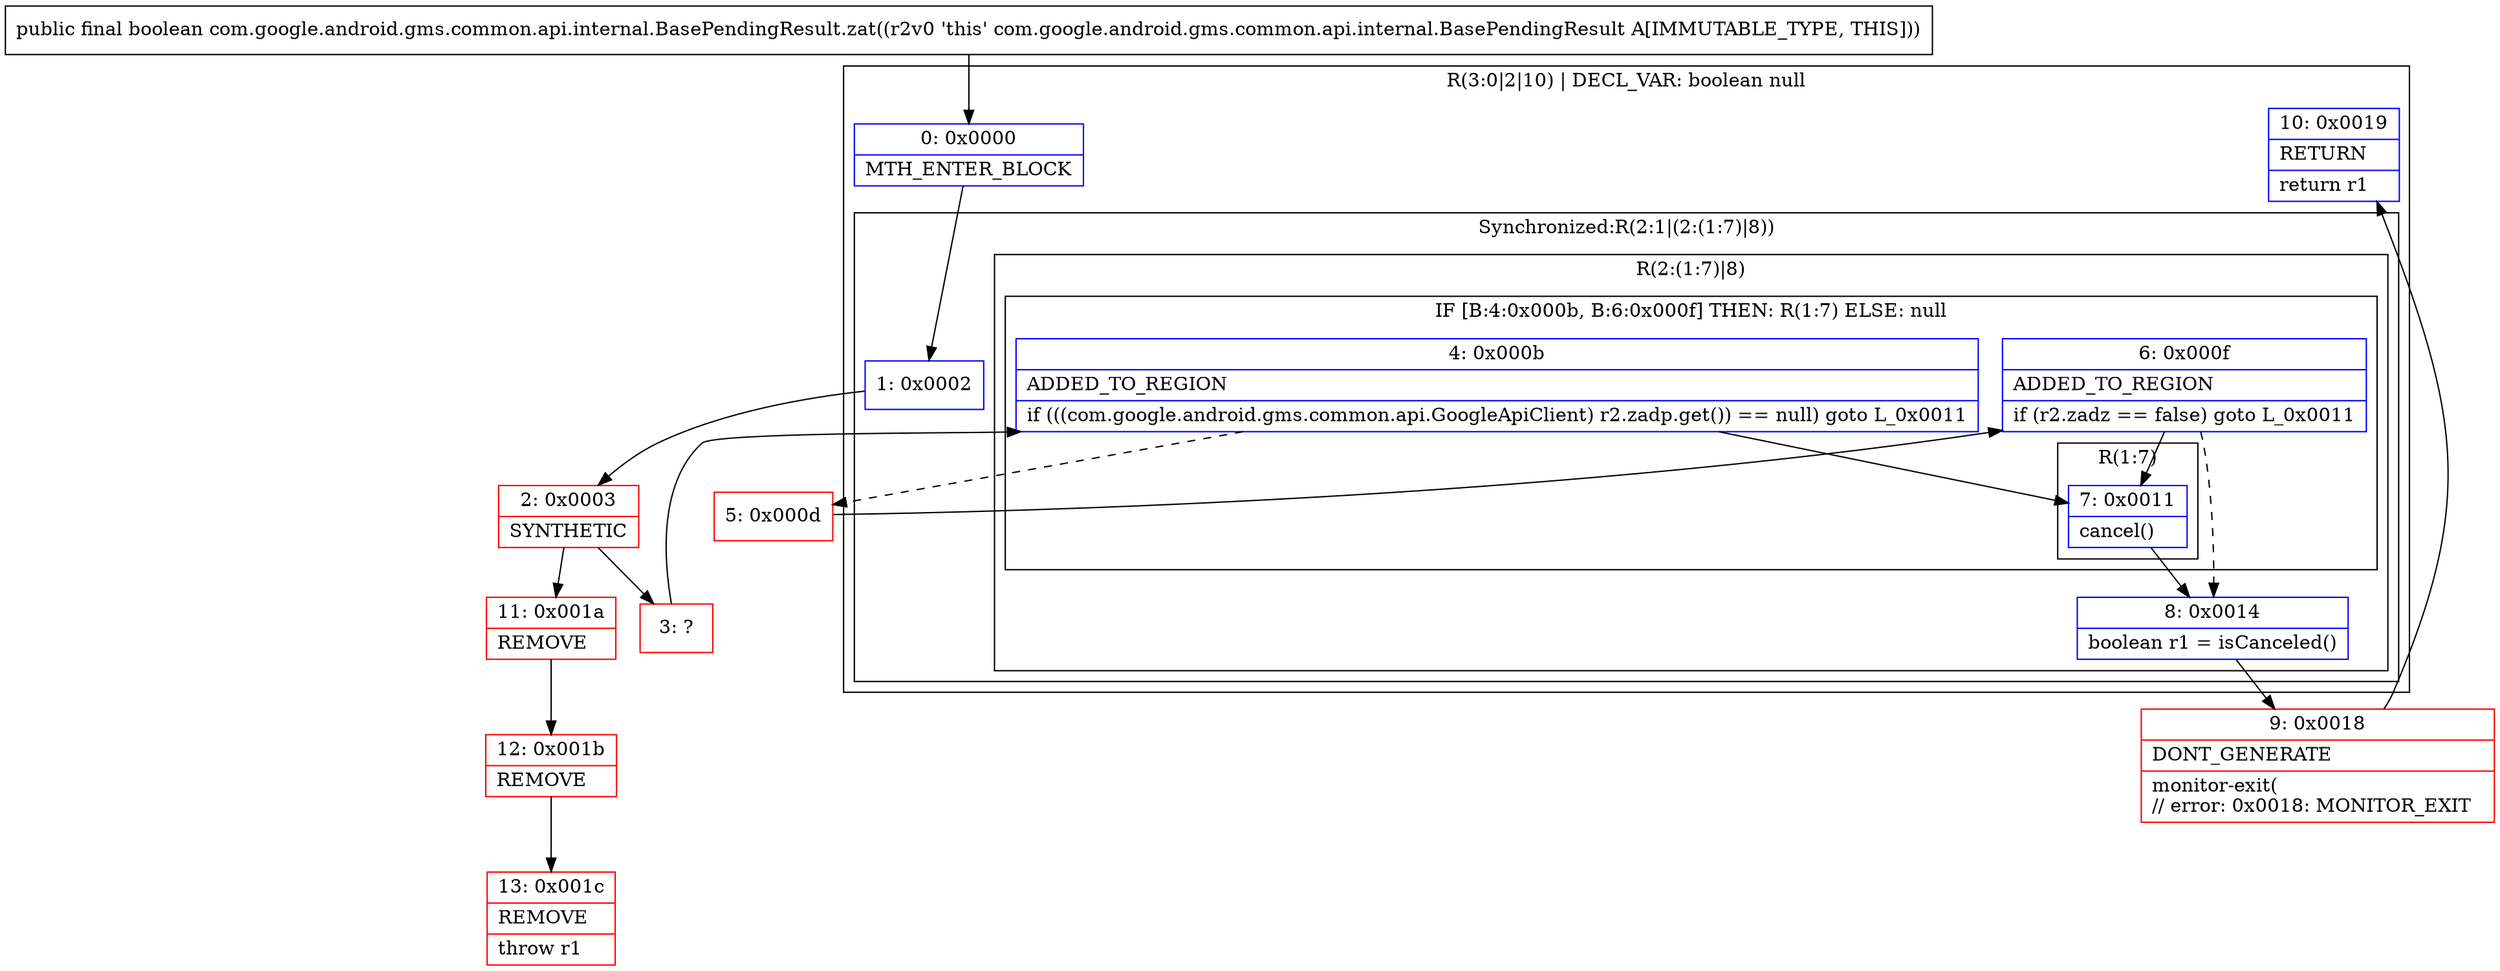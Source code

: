 digraph "CFG forcom.google.android.gms.common.api.internal.BasePendingResult.zat()Z" {
subgraph cluster_Region_104632306 {
label = "R(3:0|2|10) | DECL_VAR: boolean null\l";
node [shape=record,color=blue];
Node_0 [shape=record,label="{0\:\ 0x0000|MTH_ENTER_BLOCK\l}"];
subgraph cluster_SynchronizedRegion_104496316 {
label = "Synchronized:R(2:1|(2:(1:7)|8))";
node [shape=record,color=blue];
Node_1 [shape=record,label="{1\:\ 0x0002}"];
subgraph cluster_Region_29581754 {
label = "R(2:(1:7)|8)";
node [shape=record,color=blue];
subgraph cluster_IfRegion_2022795859 {
label = "IF [B:4:0x000b, B:6:0x000f] THEN: R(1:7) ELSE: null";
node [shape=record,color=blue];
Node_4 [shape=record,label="{4\:\ 0x000b|ADDED_TO_REGION\l|if (((com.google.android.gms.common.api.GoogleApiClient) r2.zadp.get()) == null) goto L_0x0011\l}"];
Node_6 [shape=record,label="{6\:\ 0x000f|ADDED_TO_REGION\l|if (r2.zadz == false) goto L_0x0011\l}"];
subgraph cluster_Region_1347242078 {
label = "R(1:7)";
node [shape=record,color=blue];
Node_7 [shape=record,label="{7\:\ 0x0011|cancel()\l}"];
}
}
Node_8 [shape=record,label="{8\:\ 0x0014|boolean r1 = isCanceled()\l}"];
}
}
Node_10 [shape=record,label="{10\:\ 0x0019|RETURN\l|return r1\l}"];
}
Node_2 [shape=record,color=red,label="{2\:\ 0x0003|SYNTHETIC\l}"];
Node_3 [shape=record,color=red,label="{3\:\ ?}"];
Node_5 [shape=record,color=red,label="{5\:\ 0x000d}"];
Node_9 [shape=record,color=red,label="{9\:\ 0x0018|DONT_GENERATE\l|monitor\-exit(\l\/\/ error: 0x0018: MONITOR_EXIT  \l}"];
Node_11 [shape=record,color=red,label="{11\:\ 0x001a|REMOVE\l}"];
Node_12 [shape=record,color=red,label="{12\:\ 0x001b|REMOVE\l}"];
Node_13 [shape=record,color=red,label="{13\:\ 0x001c|REMOVE\l|throw r1\l}"];
MethodNode[shape=record,label="{public final boolean com.google.android.gms.common.api.internal.BasePendingResult.zat((r2v0 'this' com.google.android.gms.common.api.internal.BasePendingResult A[IMMUTABLE_TYPE, THIS])) }"];
MethodNode -> Node_0;
Node_0 -> Node_1;
Node_1 -> Node_2;
Node_4 -> Node_5[style=dashed];
Node_4 -> Node_7;
Node_6 -> Node_7;
Node_6 -> Node_8[style=dashed];
Node_7 -> Node_8;
Node_8 -> Node_9;
Node_2 -> Node_3;
Node_2 -> Node_11;
Node_3 -> Node_4;
Node_5 -> Node_6;
Node_9 -> Node_10;
Node_11 -> Node_12;
Node_12 -> Node_13;
}

